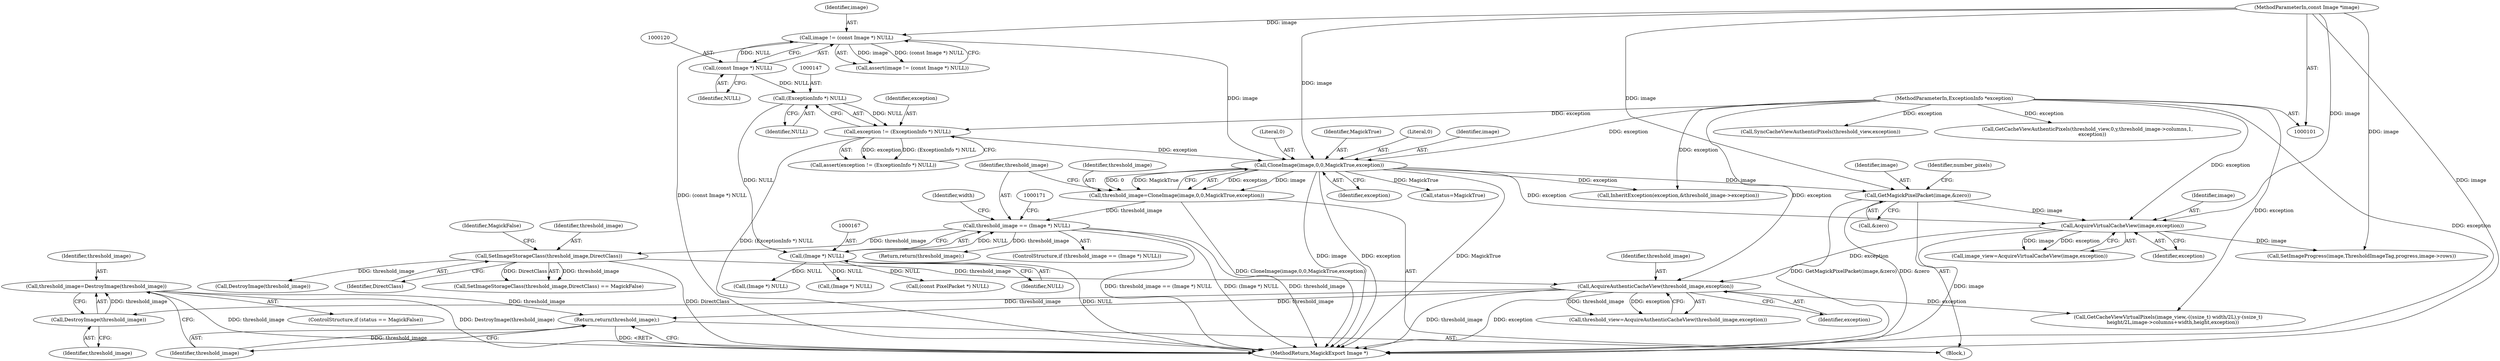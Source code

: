 digraph "0_ImageMagick_55e6dc49f1a381d9d511ee2f888fdc3e3c3e3953@pointer" {
"1000883" [label="(Call,threshold_image=DestroyImage(threshold_image))"];
"1000885" [label="(Call,DestroyImage(threshold_image))"];
"1000224" [label="(Call,AcquireAuthenticCacheView(threshold_image,exception))"];
"1000181" [label="(Call,SetImageStorageClass(threshold_image,DirectClass))"];
"1000164" [label="(Call,threshold_image == (Image *) NULL)"];
"1000155" [label="(Call,threshold_image=CloneImage(image,0,0,MagickTrue,exception))"];
"1000157" [label="(Call,CloneImage(image,0,0,MagickTrue,exception))"];
"1000117" [label="(Call,image != (const Image *) NULL)"];
"1000102" [label="(MethodParameterIn,const Image *image)"];
"1000119" [label="(Call,(const Image *) NULL)"];
"1000144" [label="(Call,exception != (ExceptionInfo *) NULL)"];
"1000106" [label="(MethodParameterIn,ExceptionInfo *exception)"];
"1000146" [label="(Call,(ExceptionInfo *) NULL)"];
"1000166" [label="(Call,(Image *) NULL)"];
"1000219" [label="(Call,AcquireVirtualCacheView(image,exception))"];
"1000206" [label="(Call,GetMagickPixelPacket(image,&zero))"];
"1000887" [label="(Return,return(threshold_image);)"];
"1000159" [label="(Literal,0)"];
"1000182" [label="(Identifier,threshold_image)"];
"1000208" [label="(Call,&zero)"];
"1000889" [label="(MethodReturn,MagickExport Image *)"];
"1000177" [label="(Return,return(threshold_image);)"];
"1000170" [label="(Call,(Image *) NULL)"];
"1000833" [label="(Call,SyncCacheViewAuthenticPixels(threshold_view,exception))"];
"1000166" [label="(Call,(Image *) NULL)"];
"1000158" [label="(Identifier,image)"];
"1000879" [label="(ControlStructure,if (status == MagickFalse))"];
"1000162" [label="(Identifier,exception)"];
"1000220" [label="(Identifier,image)"];
"1000888" [label="(Identifier,threshold_image)"];
"1000282" [label="(Call,GetCacheViewAuthenticPixels(threshold_view,0,y,threshold_image->columns,1,\n      exception))"];
"1000107" [label="(Block,)"];
"1000186" [label="(Call,InheritException(exception,&threshold_image->exception))"];
"1000163" [label="(ControlStructure,if (threshold_image == (Image *) NULL))"];
"1000887" [label="(Return,return(threshold_image);)"];
"1000224" [label="(Call,AcquireAuthenticCacheView(threshold_image,exception))"];
"1000106" [label="(MethodParameterIn,ExceptionInfo *exception)"];
"1000119" [label="(Call,(const Image *) NULL)"];
"1000184" [label="(Identifier,MagickFalse)"];
"1000194" [label="(Call,DestroyImage(threshold_image))"];
"1000116" [label="(Call,assert(image != (const Image *) NULL))"];
"1000207" [label="(Identifier,image)"];
"1000225" [label="(Identifier,threshold_image)"];
"1000175" [label="(Identifier,width)"];
"1000197" [label="(Call,(Image *) NULL)"];
"1000160" [label="(Literal,0)"];
"1000118" [label="(Identifier,image)"];
"1000164" [label="(Call,threshold_image == (Image *) NULL)"];
"1000219" [label="(Call,AcquireVirtualCacheView(image,exception))"];
"1000222" [label="(Call,threshold_view=AcquireAuthenticCacheView(threshold_image,exception))"];
"1000102" [label="(MethodParameterIn,const Image *image)"];
"1000857" [label="(Call,SetImageProgress(image,ThresholdImageTag,progress,image->rows))"];
"1000161" [label="(Identifier,MagickTrue)"];
"1000155" [label="(Call,threshold_image=CloneImage(image,0,0,MagickTrue,exception))"];
"1000157" [label="(Call,CloneImage(image,0,0,MagickTrue,exception))"];
"1000211" [label="(Identifier,number_pixels)"];
"1000165" [label="(Identifier,threshold_image)"];
"1000156" [label="(Identifier,threshold_image)"];
"1000884" [label="(Identifier,threshold_image)"];
"1000145" [label="(Identifier,exception)"];
"1000883" [label="(Call,threshold_image=DestroyImage(threshold_image))"];
"1000117" [label="(Call,image != (const Image *) NULL)"];
"1000217" [label="(Call,image_view=AcquireVirtualCacheView(image,exception))"];
"1000221" [label="(Identifier,exception)"];
"1000143" [label="(Call,assert(exception != (ExceptionInfo *) NULL))"];
"1000183" [label="(Identifier,DirectClass)"];
"1000121" [label="(Identifier,NULL)"];
"1000295" [label="(Call,(const PixelPacket *) NULL)"];
"1000180" [label="(Call,SetImageStorageClass(threshold_image,DirectClass) == MagickFalse)"];
"1000144" [label="(Call,exception != (ExceptionInfo *) NULL)"];
"1000200" [label="(Call,status=MagickTrue)"];
"1000146" [label="(Call,(ExceptionInfo *) NULL)"];
"1000885" [label="(Call,DestroyImage(threshold_image))"];
"1000206" [label="(Call,GetMagickPixelPacket(image,&zero))"];
"1000886" [label="(Identifier,threshold_image)"];
"1000148" [label="(Identifier,NULL)"];
"1000181" [label="(Call,SetImageStorageClass(threshold_image,DirectClass))"];
"1000168" [label="(Identifier,NULL)"];
"1000226" [label="(Identifier,exception)"];
"1000258" [label="(Call,GetCacheViewVirtualPixels(image_view,-((ssize_t) width/2L),y-(ssize_t)\n      height/2L,image->columns+width,height,exception))"];
"1000883" -> "1000879"  [label="AST: "];
"1000883" -> "1000885"  [label="CFG: "];
"1000884" -> "1000883"  [label="AST: "];
"1000885" -> "1000883"  [label="AST: "];
"1000888" -> "1000883"  [label="CFG: "];
"1000883" -> "1000889"  [label="DDG: threshold_image"];
"1000883" -> "1000889"  [label="DDG: DestroyImage(threshold_image)"];
"1000885" -> "1000883"  [label="DDG: threshold_image"];
"1000883" -> "1000887"  [label="DDG: threshold_image"];
"1000885" -> "1000886"  [label="CFG: "];
"1000886" -> "1000885"  [label="AST: "];
"1000224" -> "1000885"  [label="DDG: threshold_image"];
"1000224" -> "1000222"  [label="AST: "];
"1000224" -> "1000226"  [label="CFG: "];
"1000225" -> "1000224"  [label="AST: "];
"1000226" -> "1000224"  [label="AST: "];
"1000222" -> "1000224"  [label="CFG: "];
"1000224" -> "1000889"  [label="DDG: threshold_image"];
"1000224" -> "1000889"  [label="DDG: exception"];
"1000224" -> "1000222"  [label="DDG: threshold_image"];
"1000224" -> "1000222"  [label="DDG: exception"];
"1000181" -> "1000224"  [label="DDG: threshold_image"];
"1000219" -> "1000224"  [label="DDG: exception"];
"1000106" -> "1000224"  [label="DDG: exception"];
"1000224" -> "1000258"  [label="DDG: exception"];
"1000224" -> "1000887"  [label="DDG: threshold_image"];
"1000181" -> "1000180"  [label="AST: "];
"1000181" -> "1000183"  [label="CFG: "];
"1000182" -> "1000181"  [label="AST: "];
"1000183" -> "1000181"  [label="AST: "];
"1000184" -> "1000181"  [label="CFG: "];
"1000181" -> "1000889"  [label="DDG: DirectClass"];
"1000181" -> "1000180"  [label="DDG: threshold_image"];
"1000181" -> "1000180"  [label="DDG: DirectClass"];
"1000164" -> "1000181"  [label="DDG: threshold_image"];
"1000181" -> "1000194"  [label="DDG: threshold_image"];
"1000164" -> "1000163"  [label="AST: "];
"1000164" -> "1000166"  [label="CFG: "];
"1000165" -> "1000164"  [label="AST: "];
"1000166" -> "1000164"  [label="AST: "];
"1000171" -> "1000164"  [label="CFG: "];
"1000175" -> "1000164"  [label="CFG: "];
"1000164" -> "1000889"  [label="DDG: threshold_image == (Image *) NULL"];
"1000164" -> "1000889"  [label="DDG: (Image *) NULL"];
"1000164" -> "1000889"  [label="DDG: threshold_image"];
"1000155" -> "1000164"  [label="DDG: threshold_image"];
"1000166" -> "1000164"  [label="DDG: NULL"];
"1000164" -> "1000177"  [label="DDG: threshold_image"];
"1000155" -> "1000107"  [label="AST: "];
"1000155" -> "1000157"  [label="CFG: "];
"1000156" -> "1000155"  [label="AST: "];
"1000157" -> "1000155"  [label="AST: "];
"1000165" -> "1000155"  [label="CFG: "];
"1000155" -> "1000889"  [label="DDG: CloneImage(image,0,0,MagickTrue,exception)"];
"1000157" -> "1000155"  [label="DDG: exception"];
"1000157" -> "1000155"  [label="DDG: image"];
"1000157" -> "1000155"  [label="DDG: 0"];
"1000157" -> "1000155"  [label="DDG: MagickTrue"];
"1000157" -> "1000162"  [label="CFG: "];
"1000158" -> "1000157"  [label="AST: "];
"1000159" -> "1000157"  [label="AST: "];
"1000160" -> "1000157"  [label="AST: "];
"1000161" -> "1000157"  [label="AST: "];
"1000162" -> "1000157"  [label="AST: "];
"1000157" -> "1000889"  [label="DDG: image"];
"1000157" -> "1000889"  [label="DDG: exception"];
"1000157" -> "1000889"  [label="DDG: MagickTrue"];
"1000117" -> "1000157"  [label="DDG: image"];
"1000102" -> "1000157"  [label="DDG: image"];
"1000144" -> "1000157"  [label="DDG: exception"];
"1000106" -> "1000157"  [label="DDG: exception"];
"1000157" -> "1000186"  [label="DDG: exception"];
"1000157" -> "1000200"  [label="DDG: MagickTrue"];
"1000157" -> "1000206"  [label="DDG: image"];
"1000157" -> "1000219"  [label="DDG: exception"];
"1000117" -> "1000116"  [label="AST: "];
"1000117" -> "1000119"  [label="CFG: "];
"1000118" -> "1000117"  [label="AST: "];
"1000119" -> "1000117"  [label="AST: "];
"1000116" -> "1000117"  [label="CFG: "];
"1000117" -> "1000889"  [label="DDG: (const Image *) NULL"];
"1000117" -> "1000116"  [label="DDG: image"];
"1000117" -> "1000116"  [label="DDG: (const Image *) NULL"];
"1000102" -> "1000117"  [label="DDG: image"];
"1000119" -> "1000117"  [label="DDG: NULL"];
"1000102" -> "1000101"  [label="AST: "];
"1000102" -> "1000889"  [label="DDG: image"];
"1000102" -> "1000206"  [label="DDG: image"];
"1000102" -> "1000219"  [label="DDG: image"];
"1000102" -> "1000857"  [label="DDG: image"];
"1000119" -> "1000121"  [label="CFG: "];
"1000120" -> "1000119"  [label="AST: "];
"1000121" -> "1000119"  [label="AST: "];
"1000119" -> "1000146"  [label="DDG: NULL"];
"1000144" -> "1000143"  [label="AST: "];
"1000144" -> "1000146"  [label="CFG: "];
"1000145" -> "1000144"  [label="AST: "];
"1000146" -> "1000144"  [label="AST: "];
"1000143" -> "1000144"  [label="CFG: "];
"1000144" -> "1000889"  [label="DDG: (ExceptionInfo *) NULL"];
"1000144" -> "1000143"  [label="DDG: exception"];
"1000144" -> "1000143"  [label="DDG: (ExceptionInfo *) NULL"];
"1000106" -> "1000144"  [label="DDG: exception"];
"1000146" -> "1000144"  [label="DDG: NULL"];
"1000106" -> "1000101"  [label="AST: "];
"1000106" -> "1000889"  [label="DDG: exception"];
"1000106" -> "1000186"  [label="DDG: exception"];
"1000106" -> "1000219"  [label="DDG: exception"];
"1000106" -> "1000258"  [label="DDG: exception"];
"1000106" -> "1000282"  [label="DDG: exception"];
"1000106" -> "1000833"  [label="DDG: exception"];
"1000146" -> "1000148"  [label="CFG: "];
"1000147" -> "1000146"  [label="AST: "];
"1000148" -> "1000146"  [label="AST: "];
"1000146" -> "1000166"  [label="DDG: NULL"];
"1000166" -> "1000168"  [label="CFG: "];
"1000167" -> "1000166"  [label="AST: "];
"1000168" -> "1000166"  [label="AST: "];
"1000166" -> "1000889"  [label="DDG: NULL"];
"1000166" -> "1000170"  [label="DDG: NULL"];
"1000166" -> "1000197"  [label="DDG: NULL"];
"1000166" -> "1000295"  [label="DDG: NULL"];
"1000219" -> "1000217"  [label="AST: "];
"1000219" -> "1000221"  [label="CFG: "];
"1000220" -> "1000219"  [label="AST: "];
"1000221" -> "1000219"  [label="AST: "];
"1000217" -> "1000219"  [label="CFG: "];
"1000219" -> "1000889"  [label="DDG: image"];
"1000219" -> "1000217"  [label="DDG: image"];
"1000219" -> "1000217"  [label="DDG: exception"];
"1000206" -> "1000219"  [label="DDG: image"];
"1000219" -> "1000857"  [label="DDG: image"];
"1000206" -> "1000107"  [label="AST: "];
"1000206" -> "1000208"  [label="CFG: "];
"1000207" -> "1000206"  [label="AST: "];
"1000208" -> "1000206"  [label="AST: "];
"1000211" -> "1000206"  [label="CFG: "];
"1000206" -> "1000889"  [label="DDG: GetMagickPixelPacket(image,&zero)"];
"1000206" -> "1000889"  [label="DDG: &zero"];
"1000887" -> "1000107"  [label="AST: "];
"1000887" -> "1000888"  [label="CFG: "];
"1000888" -> "1000887"  [label="AST: "];
"1000889" -> "1000887"  [label="CFG: "];
"1000887" -> "1000889"  [label="DDG: <RET>"];
"1000888" -> "1000887"  [label="DDG: threshold_image"];
}
